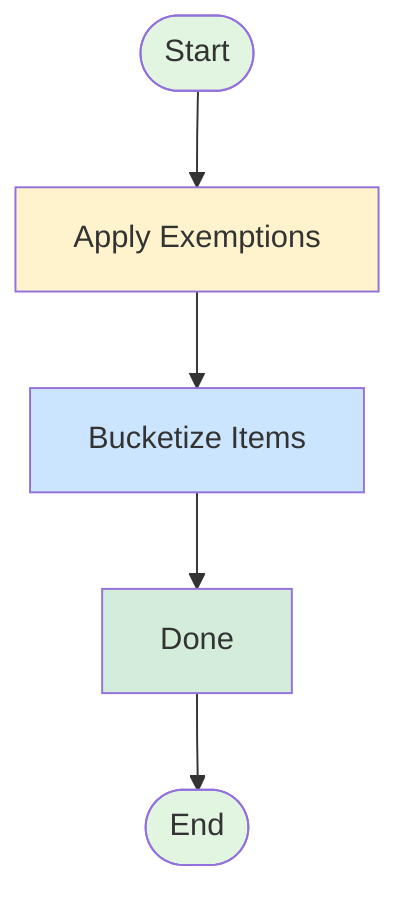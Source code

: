 graph TD
    Start([Start]) --> exemptions[Apply Exemptions]
    exemptions --> bucketing[Bucketize Items]
    bucketing --> done[Done]
    done --> End([End])

    style Start fill:#e1f5e1
    style End fill:#e1f5e1
    style exemptions fill:#fff3cd
    style bucketing fill:#cce5ff
    style done fill:#d4edda